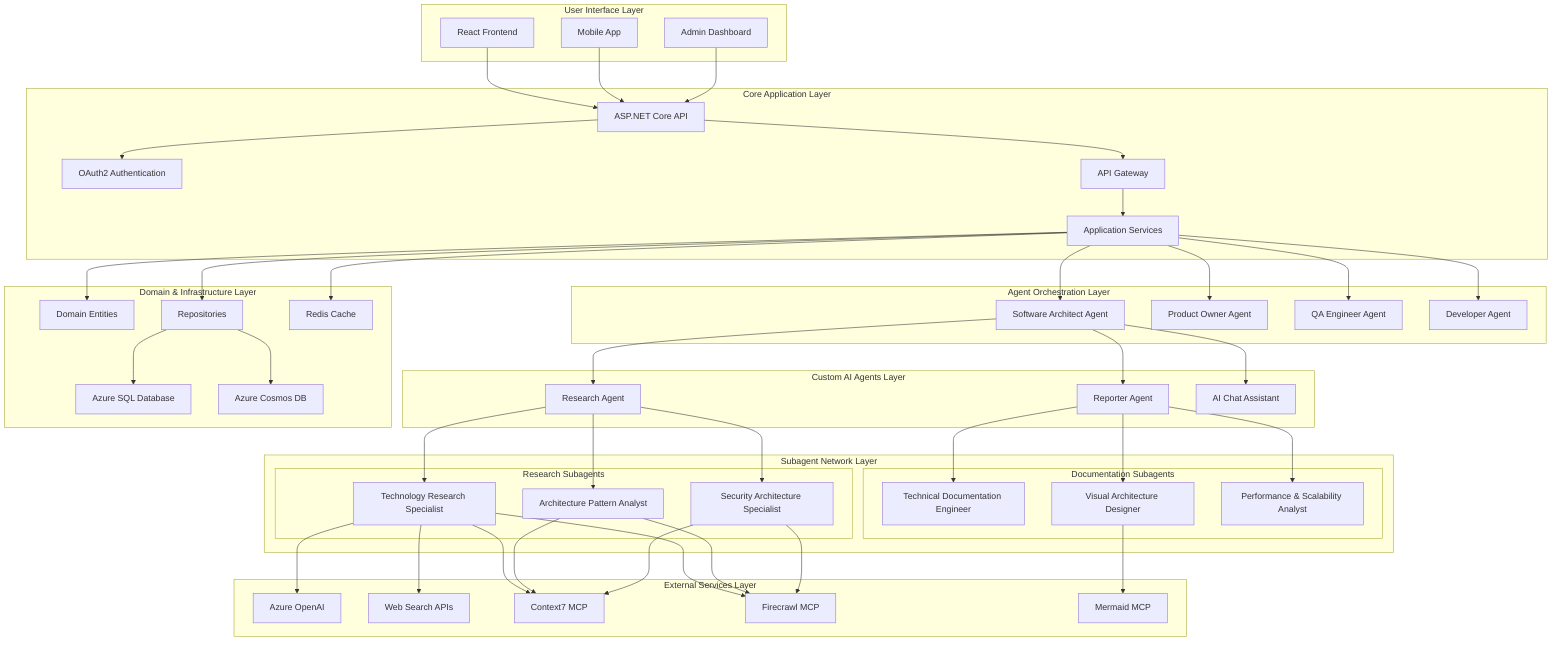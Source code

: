 graph TB
    subgraph "User Interface Layer"
        UI[React Frontend]
        Mobile[Mobile App]
        Admin[Admin Dashboard]
    end

    subgraph "Agent Orchestration Layer"
        SA[Software Architect Agent]
        PO[Product Owner Agent]
        QA[QA Engineer Agent]
        Dev[Developer Agent]
    end

    subgraph "Custom AI Agents Layer"
        RA[Research Agent]
        RP[Reporter Agent]
        Chat[AI Chat Assistant]
    end

    subgraph "Subagent Network Layer"
        subgraph "Research Subagents"
            TRS[Technology Research Specialist]
            APA[Architecture Pattern Analyst]
            SAS[Security Architecture Specialist]
        end

        subgraph "Documentation Subagents"
            TDE[Technical Documentation Engineer]
            VAD[Visual Architecture Designer]
            PSA[Performance & Scalability Analyst]
        end
    end

    subgraph "Core Application Layer"
        API[ASP.NET Core API]
        Auth[OAuth2 Authentication]
        Gateway[API Gateway]
        Services[Application Services]
    end

    subgraph "Domain & Infrastructure Layer"
        Entities[Domain Entities]
        Repositories[Repositories]
        SQL[Azure SQL Database]
        Cosmos[Azure Cosmos DB]
        Cache[Redis Cache]
    end

    subgraph "External Services Layer"
        OpenAI[Azure OpenAI]
        Search[Web Search APIs]
        Context[Context7 MCP]
        Firecrawl[Firecrawl MCP]
        Mermaid[Mermaid MCP]
    end

    UI --> API
    Mobile --> API
    Admin --> API

    API --> Auth
    API --> Gateway
    Gateway --> Services

    Services --> SA
    Services --> PO
    Services --> QA
    Services --> Dev

    SA --> RA
    SA --> RP
    SA --> Chat

    RA --> TRS
    RA --> APA
    RA --> SAS

    RP --> TDE
    RP --> VAD
    RP --> PSA

    TRS --> OpenAI
    TRS --> Search
    TRS --> Context
    TRS --> Firecrawl

    APA --> Context
    APA --> Firecrawl

    SAS --> Context
    SAS --> Firecrawl

    VAD --> Mermaid

    Services --> Entities
    Services --> Repositories
    Repositories --> SQL
    Repositories --> Cosmos
    Services --> Cache